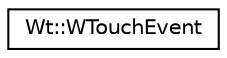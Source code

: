 digraph "Graphical Class Hierarchy"
{
 // LATEX_PDF_SIZE
  edge [fontname="Helvetica",fontsize="10",labelfontname="Helvetica",labelfontsize="10"];
  node [fontname="Helvetica",fontsize="10",shape=record];
  rankdir="LR";
  Node0 [label="Wt::WTouchEvent",height=0.2,width=0.4,color="black", fillcolor="white", style="filled",URL="$classWt_1_1WTouchEvent.html",tooltip="A class providing details for a touch event."];
}
